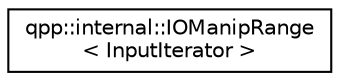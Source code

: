 digraph "Graphical Class Hierarchy"
{
  edge [fontname="Helvetica",fontsize="10",labelfontname="Helvetica",labelfontsize="10"];
  node [fontname="Helvetica",fontsize="10",shape=record];
  rankdir="LR";
  Node1 [label="qpp::internal::IOManipRange\l\< InputIterator \>",height=0.2,width=0.4,color="black", fillcolor="white", style="filled",URL="$classqpp_1_1internal_1_1_i_o_manip_range.html"];
}
